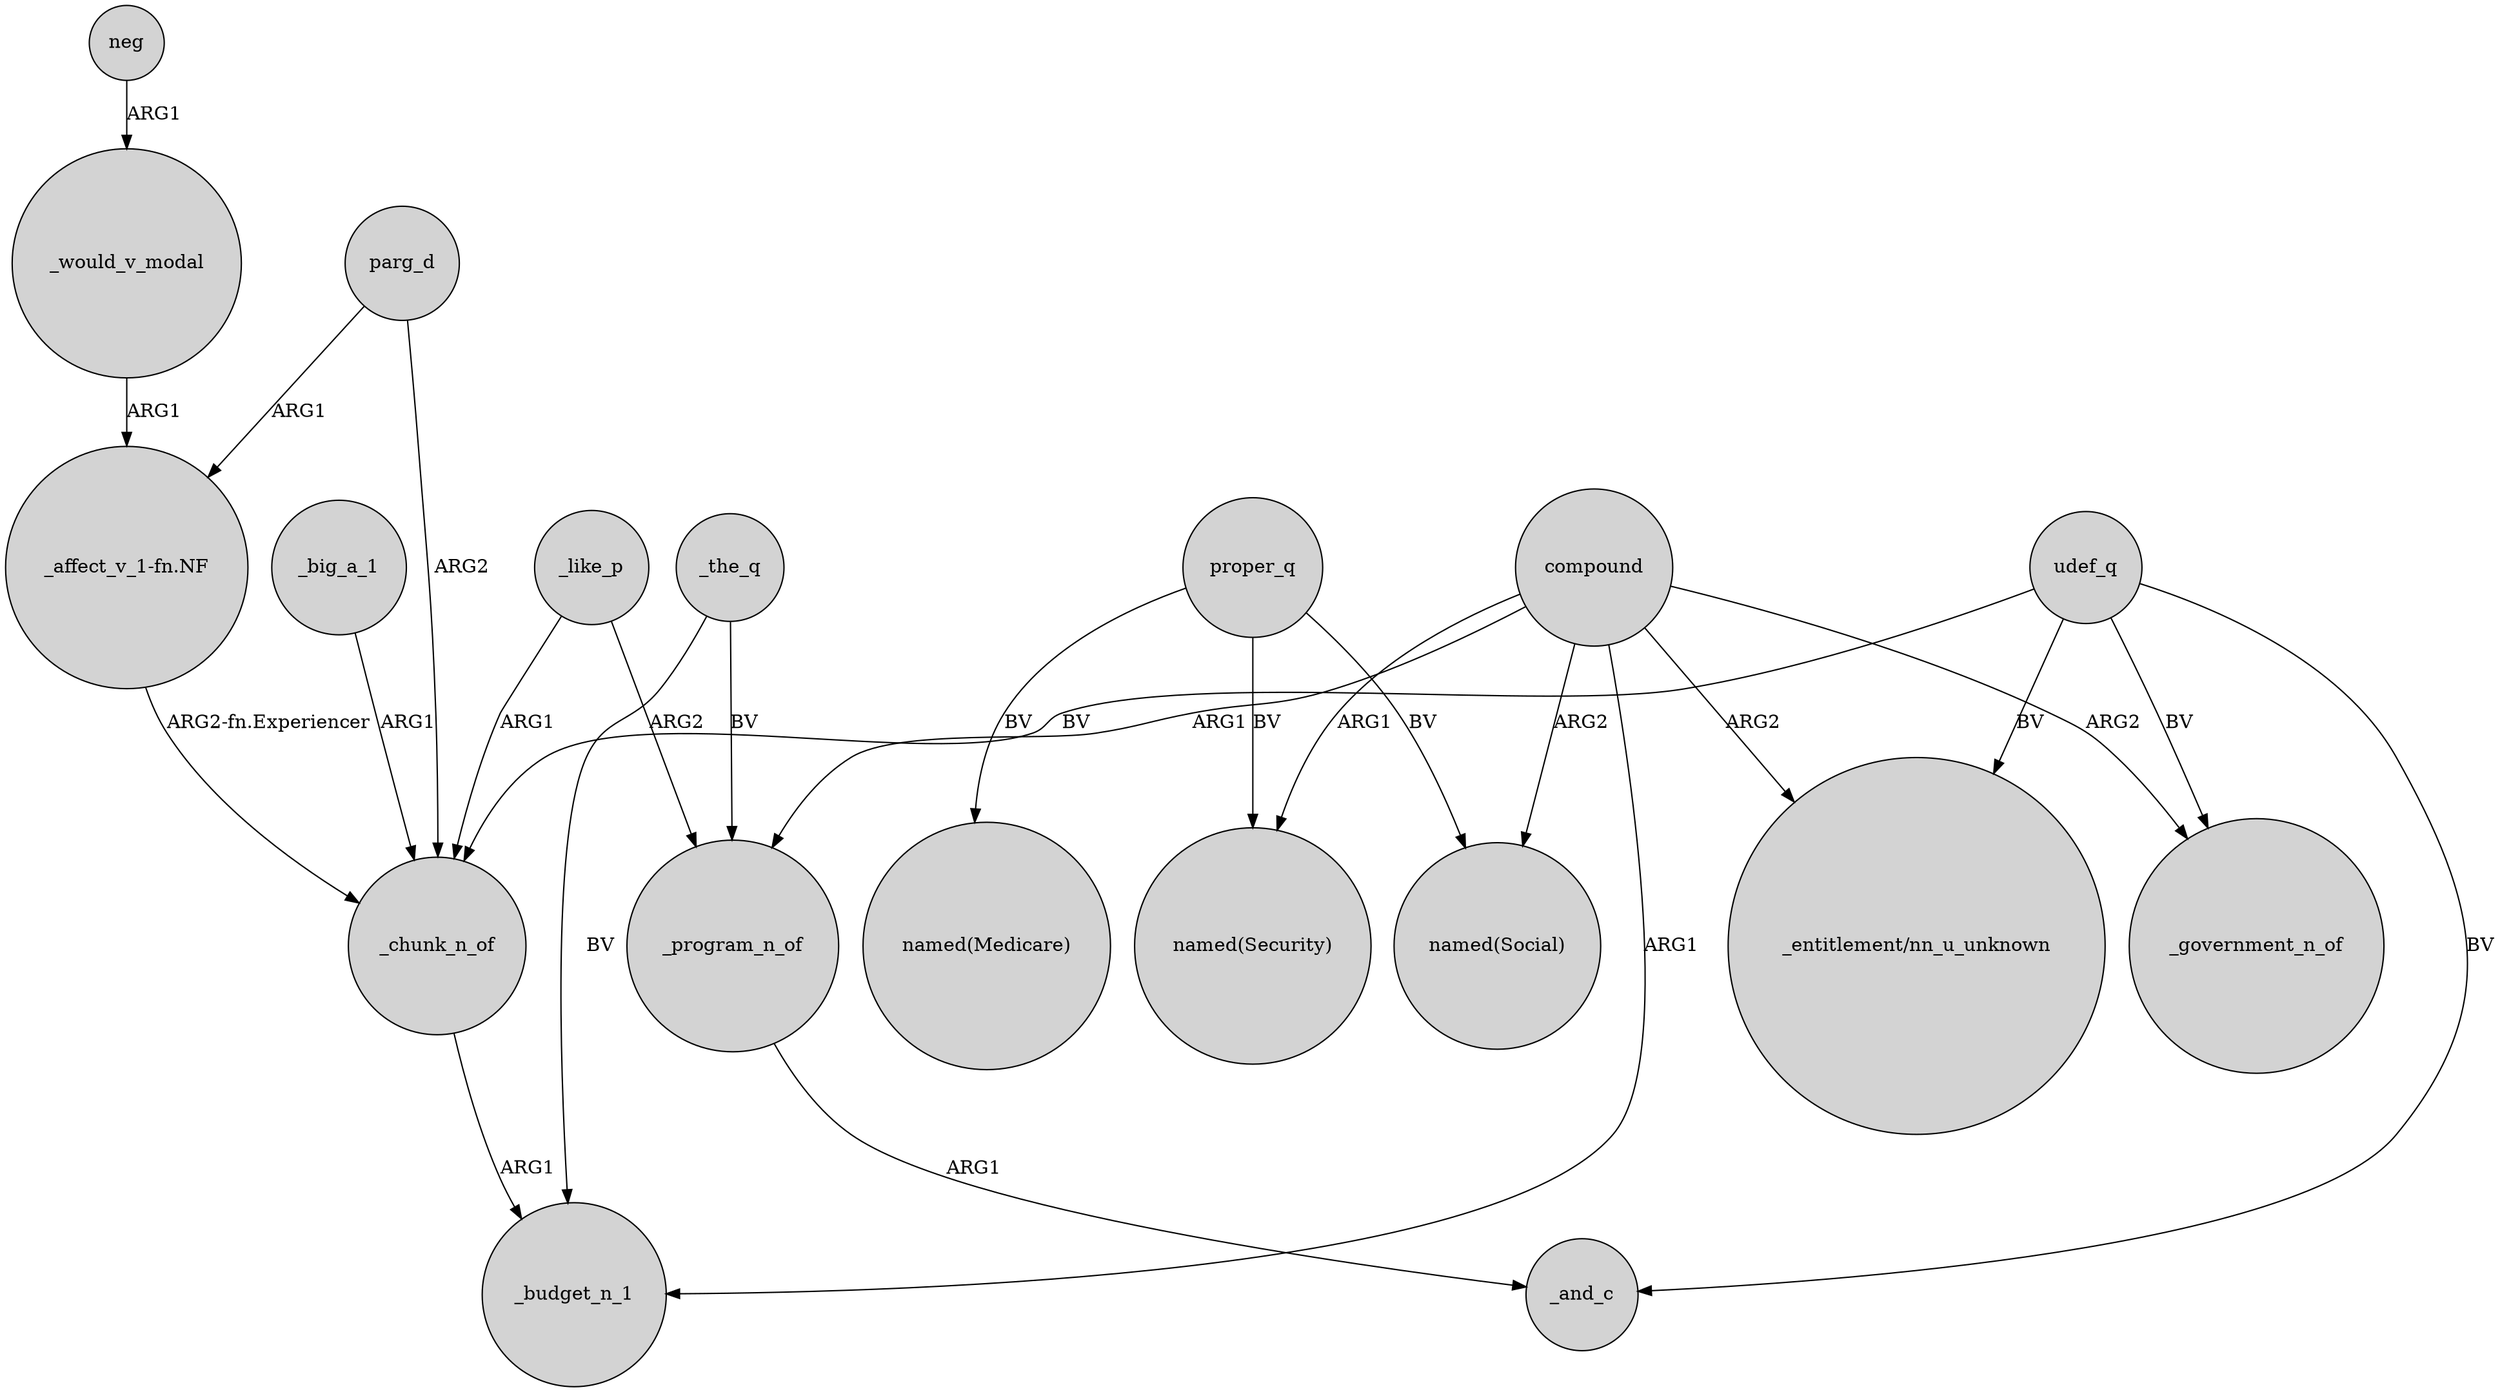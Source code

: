 digraph {
	node [shape=circle style=filled]
	neg -> _would_v_modal [label=ARG1]
	compound -> "named(Security)" [label=ARG1]
	_program_n_of -> _and_c [label=ARG1]
	_big_a_1 -> _chunk_n_of [label=ARG1]
	_the_q -> _budget_n_1 [label=BV]
	compound -> _government_n_of [label=ARG2]
	udef_q -> _government_n_of [label=BV]
	_chunk_n_of -> _budget_n_1 [label=ARG1]
	proper_q -> "named(Social)" [label=BV]
	_would_v_modal -> "_affect_v_1-fn.NF" [label=ARG1]
	proper_q -> "named(Medicare)" [label=BV]
	compound -> _budget_n_1 [label=ARG1]
	_like_p -> _program_n_of [label=ARG2]
	compound -> "named(Social)" [label=ARG2]
	"_affect_v_1-fn.NF" -> _chunk_n_of [label="ARG2-fn.Experiencer"]
	parg_d -> "_affect_v_1-fn.NF" [label=ARG1]
	_the_q -> _program_n_of [label=BV]
	proper_q -> "named(Security)" [label=BV]
	compound -> "_entitlement/nn_u_unknown" [label=ARG2]
	compound -> _program_n_of [label=ARG1]
	udef_q -> "_entitlement/nn_u_unknown" [label=BV]
	udef_q -> _chunk_n_of [label=BV]
	_like_p -> _chunk_n_of [label=ARG1]
	udef_q -> _and_c [label=BV]
	parg_d -> _chunk_n_of [label=ARG2]
}
